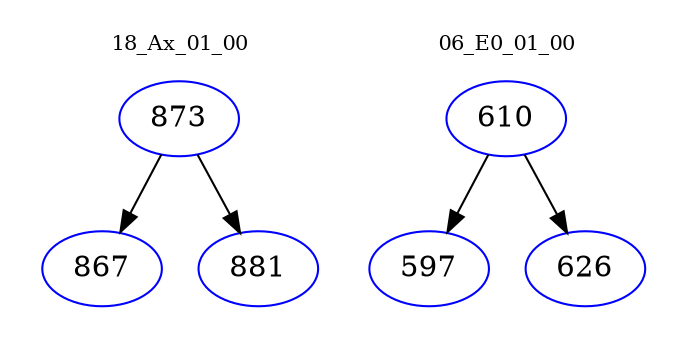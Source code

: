 digraph{
subgraph cluster_0 {
color = white
label = "18_Ax_01_00";
fontsize=10;
T0_873 [label="873", color="blue"]
T0_873 -> T0_867 [color="black"]
T0_867 [label="867", color="blue"]
T0_873 -> T0_881 [color="black"]
T0_881 [label="881", color="blue"]
}
subgraph cluster_1 {
color = white
label = "06_E0_01_00";
fontsize=10;
T1_610 [label="610", color="blue"]
T1_610 -> T1_597 [color="black"]
T1_597 [label="597", color="blue"]
T1_610 -> T1_626 [color="black"]
T1_626 [label="626", color="blue"]
}
}
